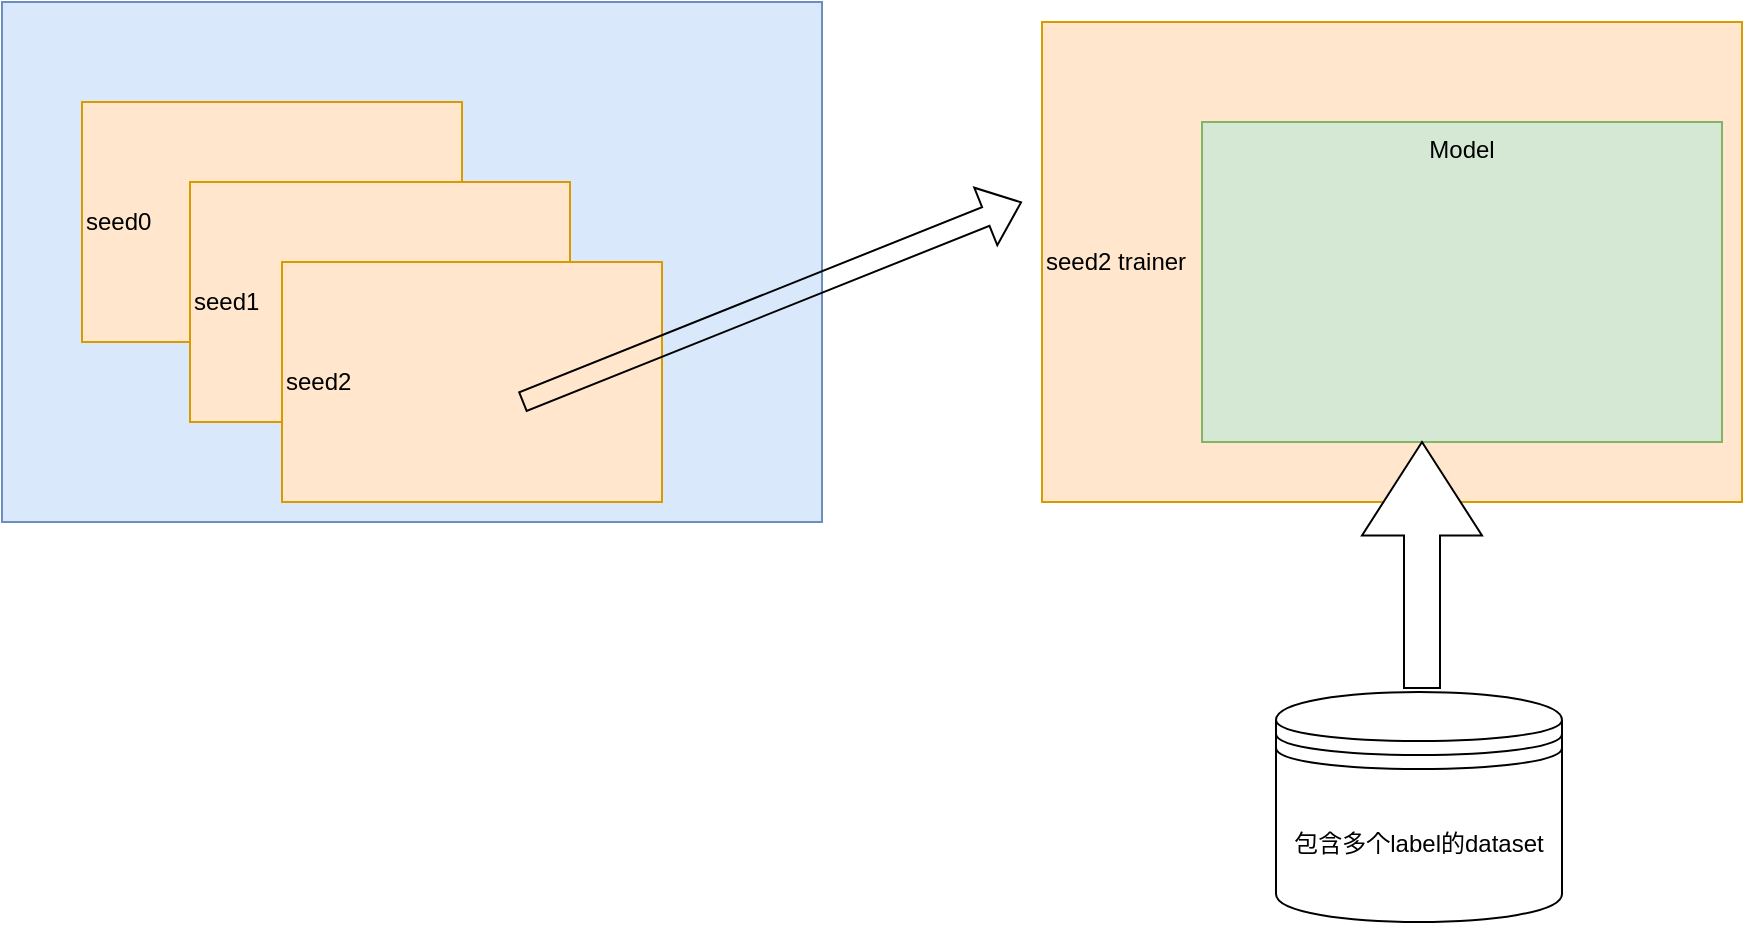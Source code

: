 <mxfile version="20.8.3" type="github">
  <diagram id="Ufr3TJWHK-SseM7DCaSE" name="第 1 页">
    <mxGraphModel dx="1434" dy="756" grid="1" gridSize="10" guides="1" tooltips="1" connect="1" arrows="1" fold="1" page="1" pageScale="1" pageWidth="827" pageHeight="1169" math="0" shadow="0">
      <root>
        <mxCell id="0" />
        <mxCell id="1" parent="0" />
        <mxCell id="-dpN-ugVuKMlQBBnJt2n-1" value="" style="rounded=0;whiteSpace=wrap;html=1;fillColor=#dae8fc;strokeColor=#6c8ebf;" vertex="1" parent="1">
          <mxGeometry x="130" y="210" width="410" height="260" as="geometry" />
        </mxCell>
        <mxCell id="-dpN-ugVuKMlQBBnJt2n-2" value="seed0" style="rounded=0;whiteSpace=wrap;html=1;fillColor=#ffe6cc;strokeColor=#d79b00;align=left;" vertex="1" parent="1">
          <mxGeometry x="170" y="260" width="190" height="120" as="geometry" />
        </mxCell>
        <mxCell id="-dpN-ugVuKMlQBBnJt2n-3" value="seed1" style="rounded=0;whiteSpace=wrap;html=1;fillColor=#ffe6cc;strokeColor=#d79b00;align=left;" vertex="1" parent="1">
          <mxGeometry x="224" y="300" width="190" height="120" as="geometry" />
        </mxCell>
        <mxCell id="-dpN-ugVuKMlQBBnJt2n-4" value="seed2" style="rounded=0;whiteSpace=wrap;html=1;fillColor=#ffe6cc;strokeColor=#d79b00;align=left;" vertex="1" parent="1">
          <mxGeometry x="270" y="340" width="190" height="120" as="geometry" />
        </mxCell>
        <mxCell id="-dpN-ugVuKMlQBBnJt2n-5" value="seed2 trainer" style="rounded=0;whiteSpace=wrap;html=1;fillColor=#ffe6cc;strokeColor=#d79b00;align=left;" vertex="1" parent="1">
          <mxGeometry x="650" y="220" width="350" height="240" as="geometry" />
        </mxCell>
        <mxCell id="-dpN-ugVuKMlQBBnJt2n-6" value="Model" style="rounded=0;whiteSpace=wrap;html=1;fillColor=#d5e8d4;strokeColor=#82b366;align=center;verticalAlign=top;" vertex="1" parent="1">
          <mxGeometry x="730" y="270" width="260" height="160" as="geometry" />
        </mxCell>
        <mxCell id="-dpN-ugVuKMlQBBnJt2n-7" value="" style="shape=flexArrow;endArrow=classic;html=1;rounded=0;" edge="1" parent="1">
          <mxGeometry width="50" height="50" relative="1" as="geometry">
            <mxPoint x="390" y="410" as="sourcePoint" />
            <mxPoint x="640" y="310" as="targetPoint" />
          </mxGeometry>
        </mxCell>
        <mxCell id="-dpN-ugVuKMlQBBnJt2n-8" value="包含多个label的dataset" style="shape=datastore;whiteSpace=wrap;html=1;" vertex="1" parent="1">
          <mxGeometry x="767" y="555" width="143" height="115" as="geometry" />
        </mxCell>
        <mxCell id="-dpN-ugVuKMlQBBnJt2n-12" value="" style="shape=singleArrow;direction=north;whiteSpace=wrap;html=1;arrowWidth=0.3;arrowSize=0.38;" vertex="1" parent="1">
          <mxGeometry x="810" y="430" width="60" height="123" as="geometry" />
        </mxCell>
      </root>
    </mxGraphModel>
  </diagram>
</mxfile>
